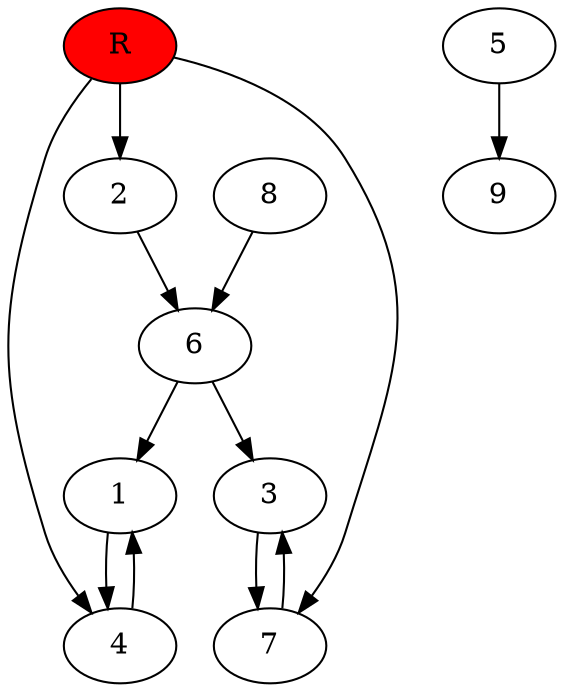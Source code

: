 digraph prb9928 {
	1
	2
	3
	4
	5
	6
	7
	8
	R [fillcolor="#ff0000" style=filled]
	1 -> 4
	2 -> 6
	3 -> 7
	4 -> 1
	5 -> 9
	6 -> 1
	6 -> 3
	7 -> 3
	8 -> 6
	R -> 2
	R -> 4
	R -> 7
}
